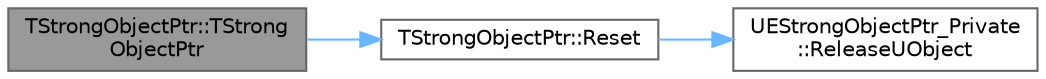 digraph "TStrongObjectPtr::TStrongObjectPtr"
{
 // INTERACTIVE_SVG=YES
 // LATEX_PDF_SIZE
  bgcolor="transparent";
  edge [fontname=Helvetica,fontsize=10,labelfontname=Helvetica,labelfontsize=10];
  node [fontname=Helvetica,fontsize=10,shape=box,height=0.2,width=0.4];
  rankdir="LR";
  Node1 [id="Node000001",label="TStrongObjectPtr::TStrong\lObjectPtr",height=0.2,width=0.4,color="gray40", fillcolor="grey60", style="filled", fontcolor="black",tooltip=" "];
  Node1 -> Node2 [id="edge1_Node000001_Node000002",color="steelblue1",style="solid",tooltip=" "];
  Node2 [id="Node000002",label="TStrongObjectPtr::Reset",height=0.2,width=0.4,color="grey40", fillcolor="white", style="filled",URL="$d9/d03/classTStrongObjectPtr.html#a6b1b32f0fcf93090a069c9b6f7f04b8c",tooltip=" "];
  Node2 -> Node3 [id="edge2_Node000002_Node000003",color="steelblue1",style="solid",tooltip=" "];
  Node3 [id="Node000003",label="UEStrongObjectPtr_Private\l::ReleaseUObject",height=0.2,width=0.4,color="grey40", fillcolor="white", style="filled",URL="$d1/da7/namespaceUEStrongObjectPtr__Private.html#a5ffed5ad58b090765a244282439c5013",tooltip=" "];
}

